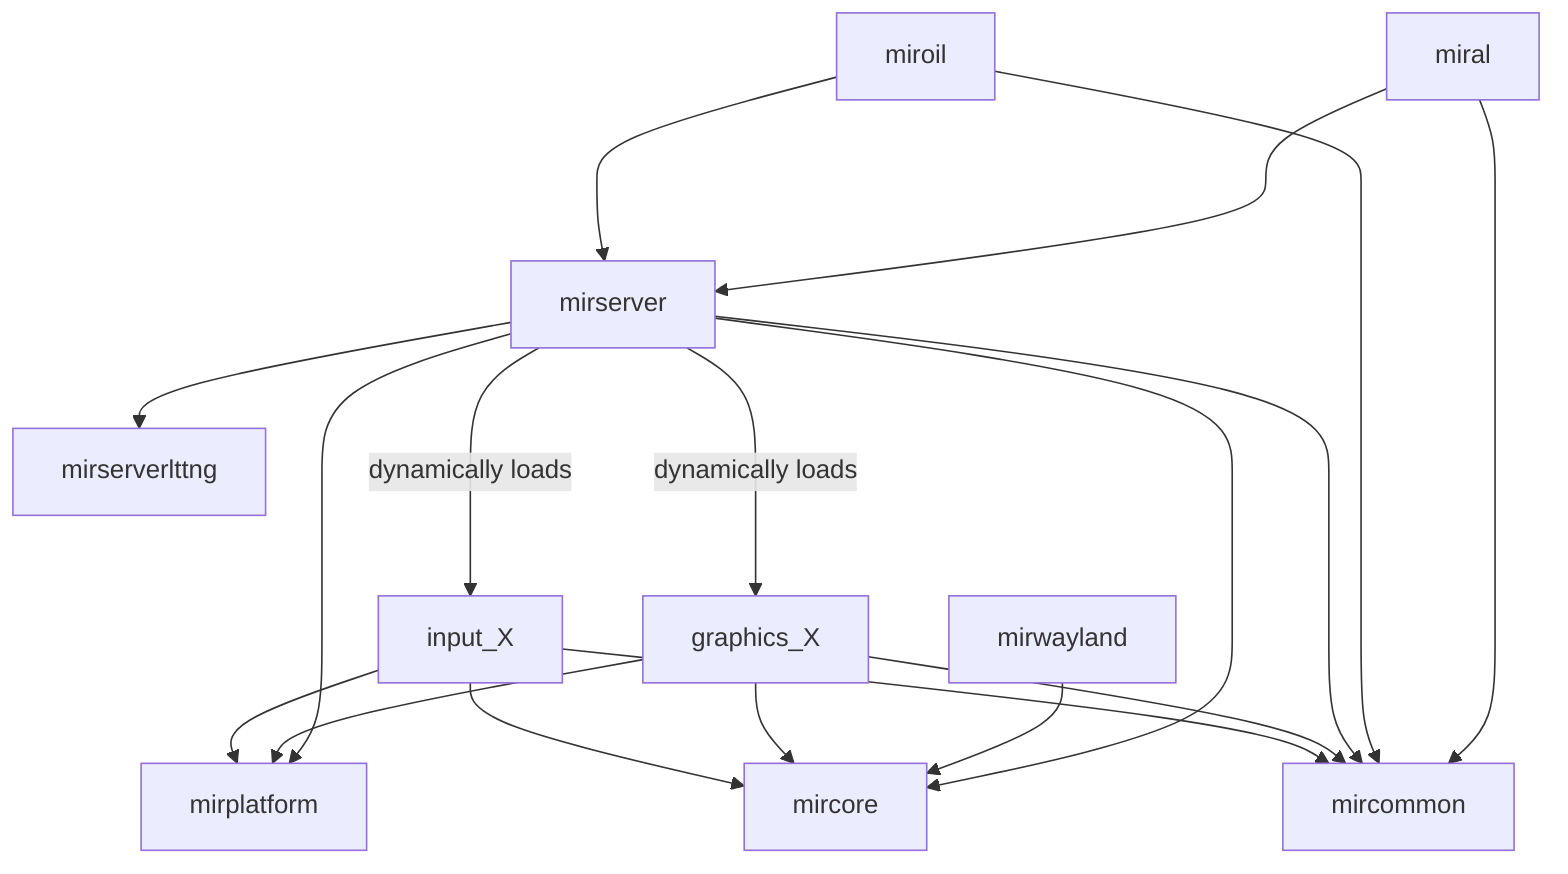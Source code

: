 flowchart
    miral ---> mirserver
    miral ---> mircommon
    miroil ---> mirserver
    miroil --> mircommon
    mirserver --> mirplatform
    mirserver --> mircommon
    mirserver --> mirserverlttng
    mirserver --> mircore
    mirserver --->|dynamically loads|graphics_X
    mirserver --->|dynamically loads|input_X
    mirwayland --> mircore
    graphics_X --> mirplatform
    graphics_X --> mircommon
    graphics_X --> mircore
    input_X --> mirplatform
    input_X --> mircommon
    input_X --> mircore